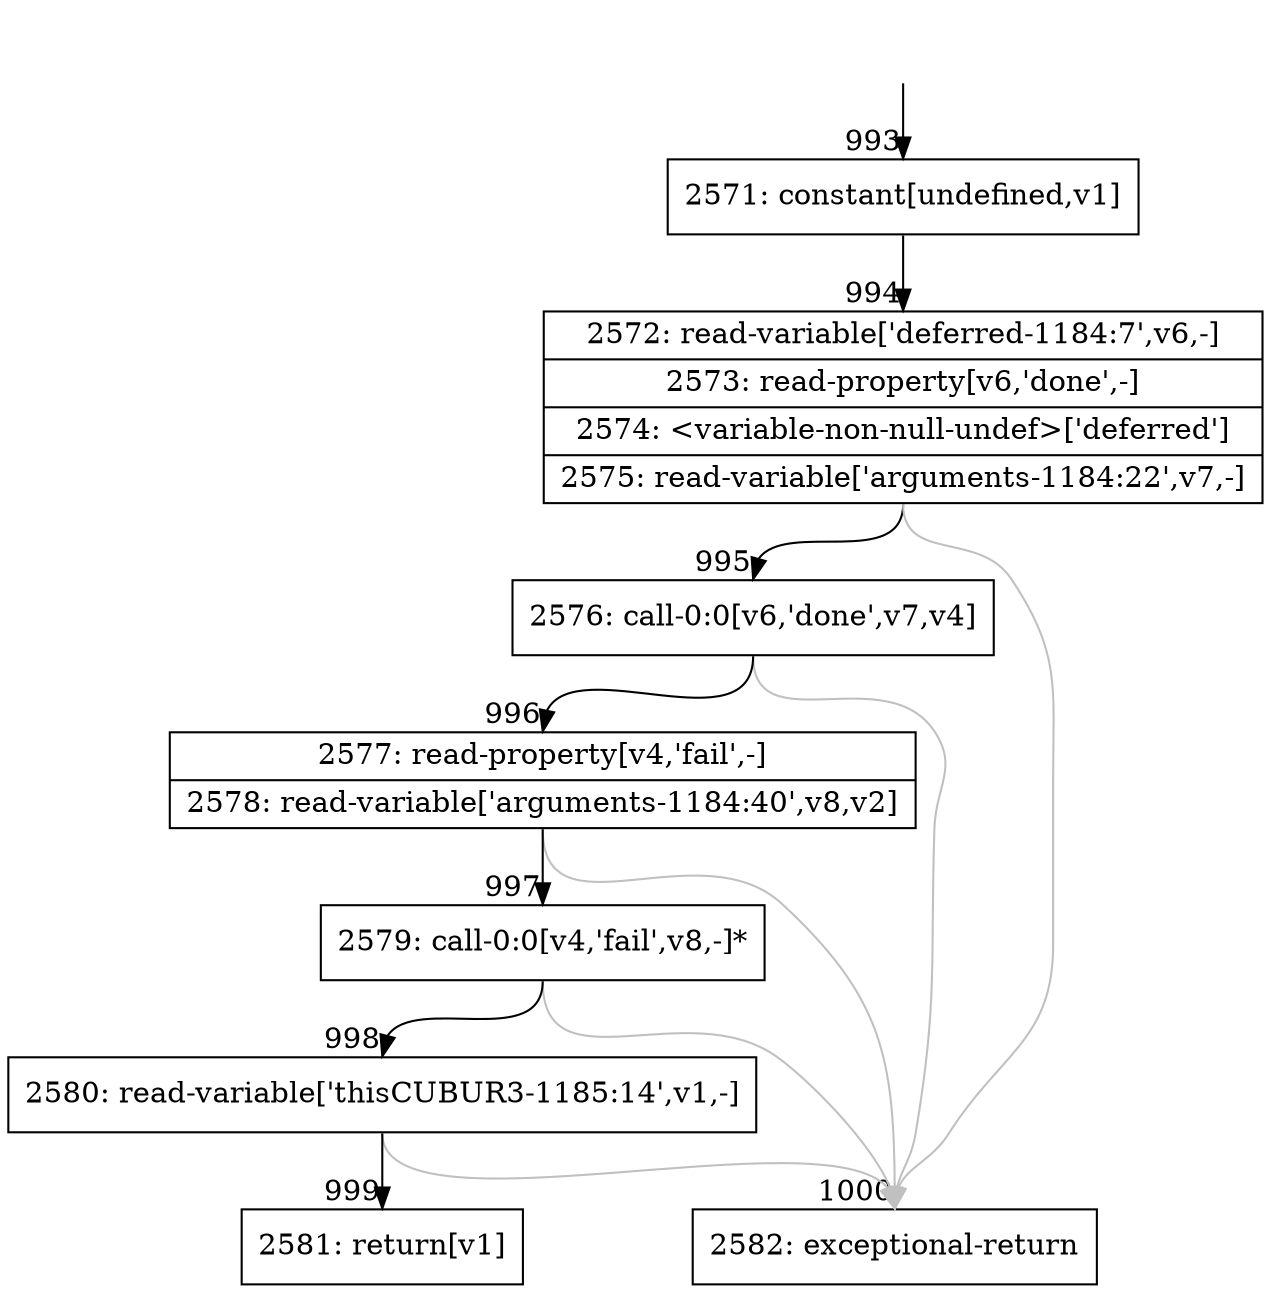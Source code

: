 digraph {
rankdir="TD"
BB_entry77[shape=none,label=""];
BB_entry77 -> BB993 [tailport=s, headport=n, headlabel="    993"]
BB993 [shape=record label="{2571: constant[undefined,v1]}" ] 
BB993 -> BB994 [tailport=s, headport=n, headlabel="      994"]
BB994 [shape=record label="{2572: read-variable['deferred-1184:7',v6,-]|2573: read-property[v6,'done',-]|2574: \<variable-non-null-undef\>['deferred']|2575: read-variable['arguments-1184:22',v7,-]}" ] 
BB994 -> BB995 [tailport=s, headport=n, headlabel="      995"]
BB994 -> BB1000 [tailport=s, headport=n, color=gray, headlabel="      1000"]
BB995 [shape=record label="{2576: call-0:0[v6,'done',v7,v4]}" ] 
BB995 -> BB996 [tailport=s, headport=n, headlabel="      996"]
BB995 -> BB1000 [tailport=s, headport=n, color=gray]
BB996 [shape=record label="{2577: read-property[v4,'fail',-]|2578: read-variable['arguments-1184:40',v8,v2]}" ] 
BB996 -> BB997 [tailport=s, headport=n, headlabel="      997"]
BB996 -> BB1000 [tailport=s, headport=n, color=gray]
BB997 [shape=record label="{2579: call-0:0[v4,'fail',v8,-]*}" ] 
BB997 -> BB998 [tailport=s, headport=n, headlabel="      998"]
BB997 -> BB1000 [tailport=s, headport=n, color=gray]
BB998 [shape=record label="{2580: read-variable['thisCUBUR3-1185:14',v1,-]}" ] 
BB998 -> BB999 [tailport=s, headport=n, headlabel="      999"]
BB998 -> BB1000 [tailport=s, headport=n, color=gray]
BB999 [shape=record label="{2581: return[v1]}" ] 
BB1000 [shape=record label="{2582: exceptional-return}" ] 
}
